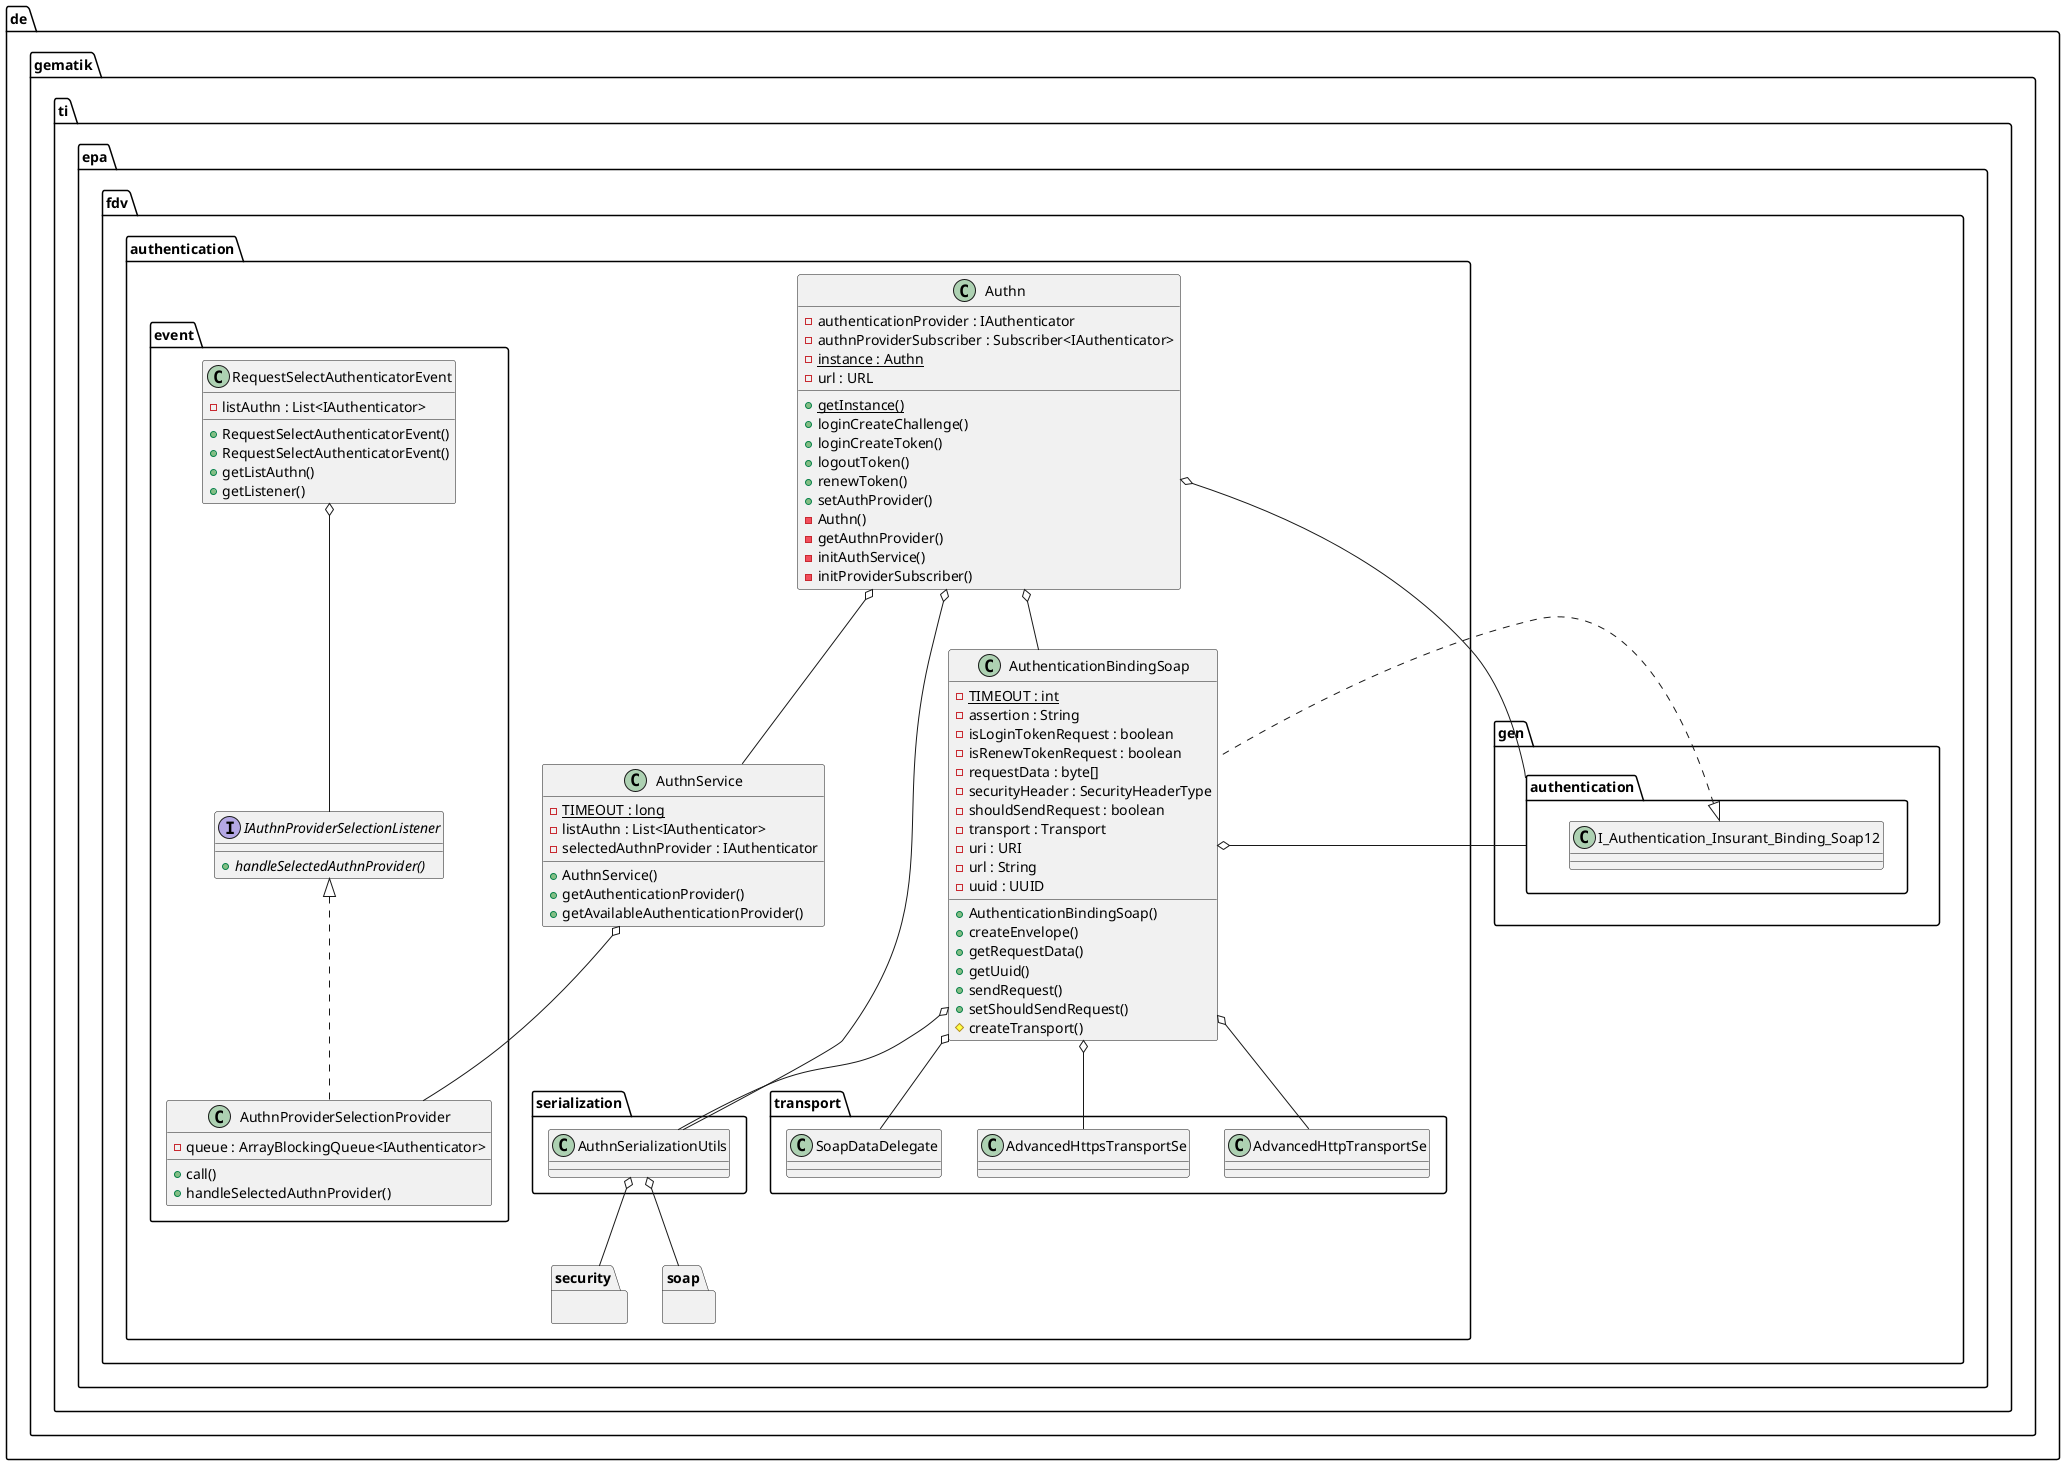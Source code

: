 @startuml

  namespace de.gematik.ti.epa.fdv.authentication {
    class de.gematik.ti.epa.fdv.authentication.AuthenticationBindingSoap {
            {static} - TIMEOUT : int
            - assertion : String
            - isLoginTokenRequest : boolean
            - isRenewTokenRequest : boolean
            - requestData : byte[]
            - securityHeader : SecurityHeaderType
            - shouldSendRequest : boolean
            - transport : Transport
            - uri : URI
            - url : String
            - uuid : UUID
            + AuthenticationBindingSoap()
            + createEnvelope()
            + getRequestData()
            + getUuid()
            + sendRequest()
            + setShouldSendRequest()
            # createTransport()
    }

    class de.gematik.ti.epa.fdv.authentication.Authn {
    - authenticationProvider : IAuthenticator
            - authnProviderSubscriber : Subscriber<IAuthenticator>
            {static} - instance : Authn
            - url : URL
            {static} + getInstance()
            + loginCreateChallenge()
            + loginCreateToken()
            + logoutToken()
            + renewToken()
            + setAuthProvider()
            - Authn()
            - getAuthnProvider()
            - initAuthService()
            - initProviderSubscriber()
    }

    class de.gematik.ti.epa.fdv.authentication.AuthnService {
            {static} - TIMEOUT : long
            - listAuthn : List<IAuthenticator>
            - selectedAuthnProvider : IAuthenticator
            + AuthnService()
            + getAuthenticationProvider()
            + getAvailableAuthenticationProvider()
    }

    namespace event {
          class de.gematik.ti.epa.fdv.authentication.event.AuthnProviderSelectionProvider {
                    - queue : ArrayBlockingQueue<IAuthenticator>
                    + call()
                    + handleSelectedAuthnProvider()
          }

          interface de.gematik.ti.epa.fdv.authentication.event.IAuthnProviderSelectionListener {
                    {abstract} + handleSelectedAuthnProvider()
          }

          class de.gematik.ti.epa.fdv.authentication.event.RequestSelectAuthenticatorEvent {
          - listAuthn : List<IAuthenticator>
                    + RequestSelectAuthenticatorEvent()
                    + RequestSelectAuthenticatorEvent()
                    + getListAuthn()
                    + getListener()
          }


    }

    namespace security {
    }

    namespace serialization {
          class de.gematik.ti.epa.fdv.authentication.serialization.AuthnSerializationUtils {
          }

    }

    namespace soap {
    }

    namespace transport {
          class de.gematik.ti.epa.fdv.authentication.transport.AdvancedHttpTransportSe {
          }
          class de.gematik.ti.epa.fdv.authentication.transport.AdvancedHttpsTransportSe {
          }
          class de.gematik.ti.epa.fdv.authentication.transport.SoapDataDelegate {
          }
    }
  }


  de.gematik.ti.epa.fdv.authentication.AuthenticationBindingSoap o-- de.gematik.ti.epa.fdv.authentication.transport.SoapDataDelegate
  de.gematik.ti.epa.fdv.authentication.AuthenticationBindingSoap o-- de.gematik.ti.epa.fdv.authentication.transport.AdvancedHttpTransportSe
  de.gematik.ti.epa.fdv.authentication.AuthenticationBindingSoap o-- de.gematik.ti.epa.fdv.authentication.transport.AdvancedHttpsTransportSe


  de.gematik.ti.epa.fdv.authentication.Authn o-- de.gematik.ti.epa.fdv.authentication.AuthenticationBindingSoap
 de.gematik.ti.epa.fdv.authentication.Authn o-- de.gematik.ti.epa.fdv.authentication.AuthnService

 de.gematik.ti.epa.fdv.authentication.Authn o-- de.gematik.ti.epa.fdv.authentication.serialization.AuthnSerializationUtils
 de.gematik.ti.epa.fdv.authentication.AuthenticationBindingSoap o-- de.gematik.ti.epa.fdv.authentication.serialization.AuthnSerializationUtils

  de.gematik.ti.epa.fdv.authentication.event.RequestSelectAuthenticatorEvent o-- de.gematik.ti.epa.fdv.authentication.event.IAuthnProviderSelectionListener

 de.gematik.ti.epa.fdv.authentication.serialization.AuthnSerializationUtils o-- de.gematik.ti.epa.fdv.authentication.soap
  de.gematik.ti.epa.fdv.authentication.event.AuthnProviderSelectionProvider .up.|> de.gematik.ti.epa.fdv.authentication.event.IAuthnProviderSelectionListener
de.gematik.ti.epa.fdv.authentication.AuthenticationBindingSoap .up.|> de.gematik.ti.epa.fdv.gen.authentication.I_Authentication_Insurant_Binding_Soap12
de.gematik.ti.epa.fdv.authentication.Authn o-- de.gematik.ti.epa.fdv.gen.authentication
de.gematik.ti.epa.fdv.authentication.AuthenticationBindingSoap o-- de.gematik.ti.epa.fdv.gen.authentication

 de.gematik.ti.epa.fdv.authentication.serialization.AuthnSerializationUtils o-- de.gematik.ti.epa.fdv.authentication.security

de.gematik.ti.epa.fdv.authentication.AuthnService o-- de.gematik.ti.epa.fdv.authentication.event.AuthnProviderSelectionProvider
@enduml
